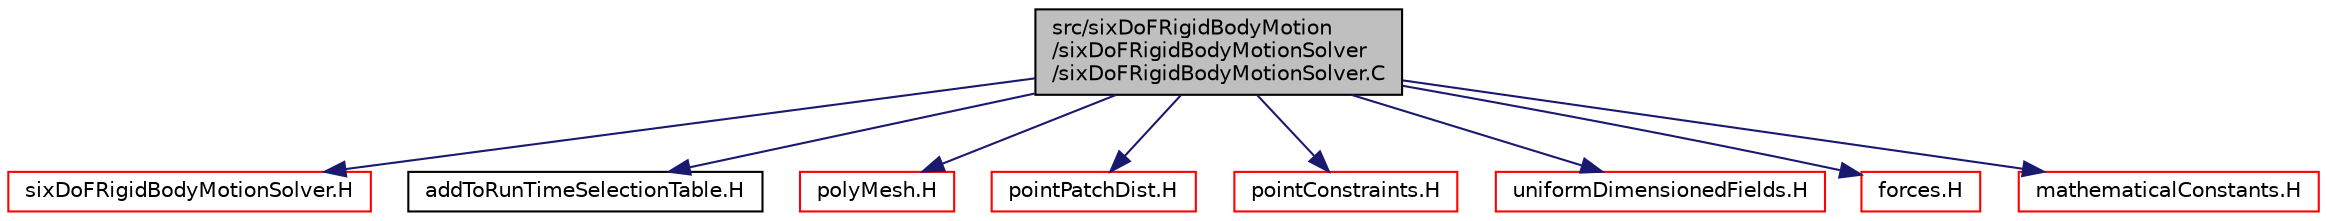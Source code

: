 digraph "src/sixDoFRigidBodyMotion/sixDoFRigidBodyMotionSolver/sixDoFRigidBodyMotionSolver.C"
{
  bgcolor="transparent";
  edge [fontname="Helvetica",fontsize="10",labelfontname="Helvetica",labelfontsize="10"];
  node [fontname="Helvetica",fontsize="10",shape=record];
  Node0 [label="src/sixDoFRigidBodyMotion\l/sixDoFRigidBodyMotionSolver\l/sixDoFRigidBodyMotionSolver.C",height=0.2,width=0.4,color="black", fillcolor="grey75", style="filled", fontcolor="black"];
  Node0 -> Node1 [color="midnightblue",fontsize="10",style="solid",fontname="Helvetica"];
  Node1 [label="sixDoFRigidBodyMotionSolver.H",height=0.2,width=0.4,color="red",URL="$a15344.html"];
  Node0 -> Node334 [color="midnightblue",fontsize="10",style="solid",fontname="Helvetica"];
  Node334 [label="addToRunTimeSelectionTable.H",height=0.2,width=0.4,color="black",URL="$a09989.html",tooltip="Macros for easy insertion into run-time selection tables. "];
  Node0 -> Node218 [color="midnightblue",fontsize="10",style="solid",fontname="Helvetica"];
  Node218 [label="polyMesh.H",height=0.2,width=0.4,color="red",URL="$a12398.html"];
  Node0 -> Node335 [color="midnightblue",fontsize="10",style="solid",fontname="Helvetica"];
  Node335 [label="pointPatchDist.H",height=0.2,width=0.4,color="red",URL="$a00662.html"];
  Node0 -> Node336 [color="midnightblue",fontsize="10",style="solid",fontname="Helvetica"];
  Node336 [label="pointConstraints.H",height=0.2,width=0.4,color="red",URL="$a04523.html"];
  Node0 -> Node338 [color="midnightblue",fontsize="10",style="solid",fontname="Helvetica"];
  Node338 [label="uniformDimensionedFields.H",height=0.2,width=0.4,color="red",URL="$a10901.html"];
  Node0 -> Node340 [color="midnightblue",fontsize="10",style="solid",fontname="Helvetica"];
  Node340 [label="forces.H",height=0.2,width=0.4,color="red",URL="$a04904.html"];
  Node0 -> Node331 [color="midnightblue",fontsize="10",style="solid",fontname="Helvetica"];
  Node331 [label="mathematicalConstants.H",height=0.2,width=0.4,color="red",URL="$a10952.html"];
}
